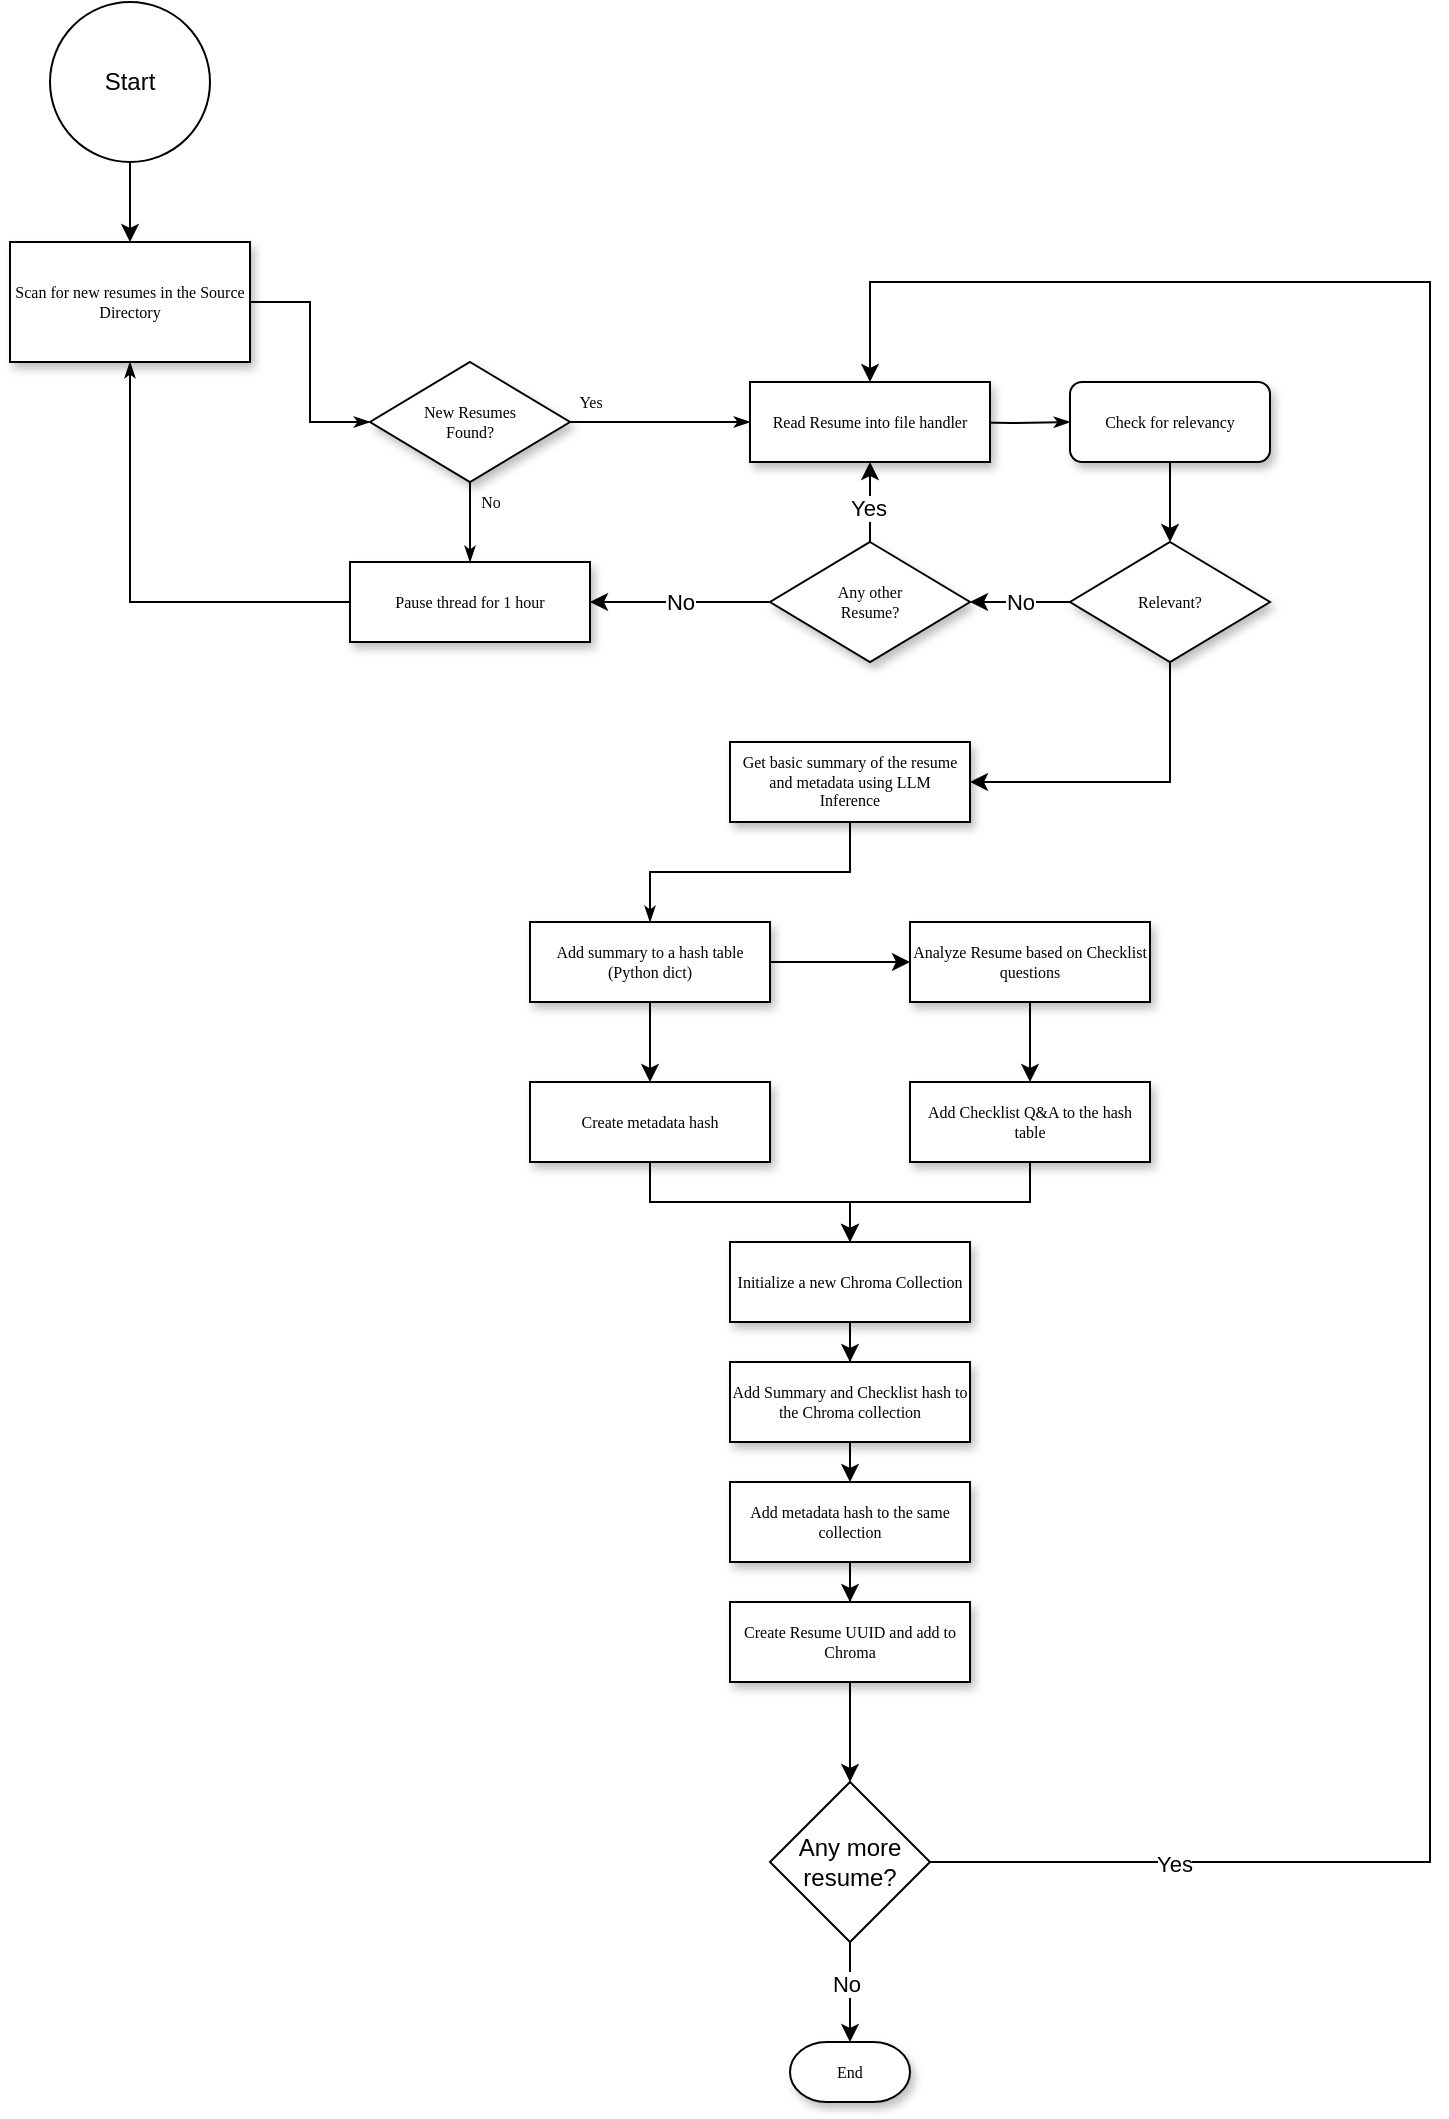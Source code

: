 <mxfile version="22.1.11" type="github">
  <diagram name="Page-1" id="edf60f1a-56cd-e834-aa8a-f176f3a09ee4">
    <mxGraphModel dx="768" dy="442" grid="1" gridSize="10" guides="1" tooltips="1" connect="1" arrows="1" fold="1" page="1" pageScale="1" pageWidth="1100" pageHeight="850" background="none" math="0" shadow="0">
      <root>
        <mxCell id="0" />
        <mxCell id="1" parent="0" />
        <mxCell id="60e70716793133e9-33" value="Yes" style="edgeStyle=orthogonalEdgeStyle;rounded=0;html=1;labelBackgroundColor=none;startSize=5;endArrow=classicThin;endFill=1;endSize=5;jettySize=auto;orthogonalLoop=1;strokeWidth=1;fontFamily=Verdana;fontSize=8" parent="1" source="60e70716793133e9-5" edge="1">
          <mxGeometry x="-0.778" y="10" relative="1" as="geometry">
            <mxPoint as="offset" />
            <mxPoint x="390.0" y="250" as="targetPoint" />
          </mxGeometry>
        </mxCell>
        <mxCell id="60e70716793133e9-37" value="No" style="edgeStyle=orthogonalEdgeStyle;rounded=0;html=1;labelBackgroundColor=none;startSize=5;endArrow=classicThin;endFill=1;endSize=5;jettySize=auto;orthogonalLoop=1;strokeWidth=1;fontFamily=Verdana;fontSize=8" parent="1" source="60e70716793133e9-5" target="60e70716793133e9-9" edge="1">
          <mxGeometry x="-0.5" y="10" relative="1" as="geometry">
            <mxPoint as="offset" />
          </mxGeometry>
        </mxCell>
        <mxCell id="60e70716793133e9-5" value="New Resumes&lt;br&gt;Found?" style="rhombus;whiteSpace=wrap;html=1;rounded=0;shadow=1;labelBackgroundColor=none;strokeWidth=1;fontFamily=Verdana;fontSize=8;align=center;" parent="1" vertex="1">
          <mxGeometry x="200" y="220" width="100" height="60" as="geometry" />
        </mxCell>
        <mxCell id="60e70716793133e9-34" value="Yes" style="edgeStyle=orthogonalEdgeStyle;rounded=0;html=1;labelBackgroundColor=none;startSize=5;endArrow=classicThin;endFill=1;endSize=5;jettySize=auto;orthogonalLoop=1;strokeWidth=1;fontFamily=Verdana;fontSize=8" parent="1" target="60e70716793133e9-8" edge="1">
          <mxGeometry x="-0.667" y="10" relative="1" as="geometry">
            <mxPoint as="offset" />
            <mxPoint x="490" y="250" as="sourcePoint" />
          </mxGeometry>
        </mxCell>
        <mxCell id="60e70716793133e9-8" value="Check for relevancy" style="rounded=1;whiteSpace=wrap;html=1;shadow=1;labelBackgroundColor=none;strokeWidth=1;fontFamily=Verdana;fontSize=8;align=center;" parent="1" vertex="1">
          <mxGeometry x="550" y="230" width="100" height="40" as="geometry" />
        </mxCell>
        <mxCell id="60e70716793133e9-9" value="Pause thread for 1 hour" style="whiteSpace=wrap;html=1;rounded=0;shadow=1;labelBackgroundColor=none;strokeWidth=1;fontFamily=Verdana;fontSize=8;align=center;" parent="1" vertex="1">
          <mxGeometry x="190" y="320" width="120" height="40" as="geometry" />
        </mxCell>
        <mxCell id="60e70716793133e9-10" value="Read Resume into file handler" style="whiteSpace=wrap;html=1;rounded=0;shadow=1;labelBackgroundColor=none;strokeWidth=1;fontFamily=Verdana;fontSize=8;align=center;" parent="1" vertex="1">
          <mxGeometry x="390" y="230" width="120" height="40" as="geometry" />
        </mxCell>
        <mxCell id="60e70716793133e9-40" style="edgeStyle=orthogonalEdgeStyle;rounded=0;html=1;labelBackgroundColor=none;startSize=5;endArrow=classicThin;endFill=1;endSize=5;jettySize=auto;orthogonalLoop=1;strokeWidth=1;fontFamily=Verdana;fontSize=8" parent="1" source="60e70716793133e9-12" target="60e70716793133e9-13" edge="1">
          <mxGeometry relative="1" as="geometry" />
        </mxCell>
        <mxCell id="60e70716793133e9-12" value="Get basic summary of the resume and metadata using LLM Inference" style="whiteSpace=wrap;html=1;rounded=0;shadow=1;labelBackgroundColor=none;strokeWidth=1;fontFamily=Verdana;fontSize=8;align=center;spacing=6;" parent="1" vertex="1">
          <mxGeometry x="380" y="410" width="120" height="40" as="geometry" />
        </mxCell>
        <mxCell id="xOSwZz2KSQqT1LZ6nP6A-23" style="edgeStyle=orthogonalEdgeStyle;rounded=0;orthogonalLoop=1;jettySize=auto;html=1;entryX=0;entryY=0.5;entryDx=0;entryDy=0;" edge="1" parent="1" source="60e70716793133e9-13" target="60e70716793133e9-15">
          <mxGeometry relative="1" as="geometry" />
        </mxCell>
        <mxCell id="xOSwZz2KSQqT1LZ6nP6A-26" style="edgeStyle=orthogonalEdgeStyle;rounded=0;orthogonalLoop=1;jettySize=auto;html=1;entryX=0.5;entryY=0;entryDx=0;entryDy=0;" edge="1" parent="1" source="60e70716793133e9-13" target="xOSwZz2KSQqT1LZ6nP6A-25">
          <mxGeometry relative="1" as="geometry" />
        </mxCell>
        <mxCell id="60e70716793133e9-13" value="Add summary to a hash table (Python dict)" style="whiteSpace=wrap;html=1;rounded=0;shadow=1;labelBackgroundColor=none;strokeWidth=1;fontFamily=Verdana;fontSize=8;align=center;" parent="1" vertex="1">
          <mxGeometry x="280" y="500" width="120" height="40" as="geometry" />
        </mxCell>
        <mxCell id="xOSwZz2KSQqT1LZ6nP6A-24" style="edgeStyle=orthogonalEdgeStyle;rounded=0;orthogonalLoop=1;jettySize=auto;html=1;entryX=0.5;entryY=0;entryDx=0;entryDy=0;" edge="1" parent="1" source="60e70716793133e9-15" target="xOSwZz2KSQqT1LZ6nP6A-22">
          <mxGeometry relative="1" as="geometry" />
        </mxCell>
        <mxCell id="60e70716793133e9-15" value="Analyze Resume based on Checklist questions" style="whiteSpace=wrap;html=1;rounded=0;shadow=1;labelBackgroundColor=none;strokeWidth=1;fontFamily=Verdana;fontSize=8;align=center;" parent="1" vertex="1">
          <mxGeometry x="470" y="500" width="120" height="40" as="geometry" />
        </mxCell>
        <mxCell id="xOSwZz2KSQqT1LZ6nP6A-32" value="" style="edgeStyle=orthogonalEdgeStyle;rounded=0;orthogonalLoop=1;jettySize=auto;html=1;entryX=0.5;entryY=0;entryDx=0;entryDy=0;" edge="1" parent="1" source="60e70716793133e9-16" target="xOSwZz2KSQqT1LZ6nP6A-29">
          <mxGeometry relative="1" as="geometry" />
        </mxCell>
        <mxCell id="60e70716793133e9-16" value="Initialize a new Chroma Collection" style="whiteSpace=wrap;html=1;rounded=0;shadow=1;labelBackgroundColor=none;strokeWidth=1;fontFamily=Verdana;fontSize=8;align=center;" parent="1" vertex="1">
          <mxGeometry x="380" y="660" width="120" height="40" as="geometry" />
        </mxCell>
        <mxCell id="60e70716793133e9-30" value="End" style="strokeWidth=1;html=1;shape=mxgraph.flowchart.terminator;whiteSpace=wrap;rounded=0;shadow=1;labelBackgroundColor=none;fontFamily=Verdana;fontSize=8;align=center;" parent="1" vertex="1">
          <mxGeometry x="410" y="1060" width="60" height="30" as="geometry" />
        </mxCell>
        <mxCell id="xOSwZz2KSQqT1LZ6nP6A-1" value="Start" style="ellipse;whiteSpace=wrap;html=1;aspect=fixed;" vertex="1" parent="1">
          <mxGeometry x="40" y="40" width="80" height="80" as="geometry" />
        </mxCell>
        <mxCell id="xOSwZz2KSQqT1LZ6nP6A-2" value="Scan for new resumes in the Source Directory" style="rounded=0;whiteSpace=wrap;html=1;shadow=1;labelBackgroundColor=none;strokeWidth=1;fontFamily=Verdana;fontSize=8;align=center;" vertex="1" parent="1">
          <mxGeometry x="20" y="160" width="120" height="60" as="geometry" />
        </mxCell>
        <mxCell id="xOSwZz2KSQqT1LZ6nP6A-3" value="" style="endArrow=classic;html=1;rounded=0;exitX=0.5;exitY=1;exitDx=0;exitDy=0;entryX=0.5;entryY=0;entryDx=0;entryDy=0;" edge="1" parent="1" source="xOSwZz2KSQqT1LZ6nP6A-1" target="xOSwZz2KSQqT1LZ6nP6A-2">
          <mxGeometry width="50" height="50" relative="1" as="geometry">
            <mxPoint x="180" y="150" as="sourcePoint" />
            <mxPoint x="230" y="100" as="targetPoint" />
          </mxGeometry>
        </mxCell>
        <mxCell id="xOSwZz2KSQqT1LZ6nP6A-7" style="edgeStyle=orthogonalEdgeStyle;rounded=0;html=1;labelBackgroundColor=none;startSize=5;endArrow=classicThin;endFill=1;endSize=5;jettySize=auto;orthogonalLoop=1;strokeWidth=1;fontFamily=Verdana;fontSize=8;exitX=1;exitY=0.5;exitDx=0;exitDy=0;entryX=0;entryY=0.5;entryDx=0;entryDy=0;" edge="1" parent="1" source="xOSwZz2KSQqT1LZ6nP6A-2" target="60e70716793133e9-5">
          <mxGeometry relative="1" as="geometry">
            <mxPoint x="130" y="90" as="sourcePoint" />
            <mxPoint x="260" y="230" as="targetPoint" />
          </mxGeometry>
        </mxCell>
        <mxCell id="xOSwZz2KSQqT1LZ6nP6A-8" style="edgeStyle=orthogonalEdgeStyle;rounded=0;html=1;labelBackgroundColor=none;startSize=5;endArrow=classicThin;endFill=1;endSize=5;jettySize=auto;orthogonalLoop=1;strokeWidth=1;fontFamily=Verdana;fontSize=8;exitX=0;exitY=0.5;exitDx=0;exitDy=0;entryX=0.5;entryY=1;entryDx=0;entryDy=0;" edge="1" parent="1" source="60e70716793133e9-9" target="xOSwZz2KSQqT1LZ6nP6A-2">
          <mxGeometry relative="1" as="geometry">
            <mxPoint x="150" y="200" as="sourcePoint" />
            <mxPoint x="210" y="260" as="targetPoint" />
          </mxGeometry>
        </mxCell>
        <mxCell id="xOSwZz2KSQqT1LZ6nP6A-21" style="edgeStyle=orthogonalEdgeStyle;rounded=0;orthogonalLoop=1;jettySize=auto;html=1;exitX=0.5;exitY=1;exitDx=0;exitDy=0;entryX=1;entryY=0.5;entryDx=0;entryDy=0;" edge="1" parent="1" source="xOSwZz2KSQqT1LZ6nP6A-9" target="60e70716793133e9-12">
          <mxGeometry relative="1" as="geometry" />
        </mxCell>
        <mxCell id="xOSwZz2KSQqT1LZ6nP6A-9" value="Relevant?" style="rhombus;whiteSpace=wrap;html=1;rounded=0;shadow=1;labelBackgroundColor=none;strokeWidth=1;fontFamily=Verdana;fontSize=8;align=center;" vertex="1" parent="1">
          <mxGeometry x="550" y="310" width="100" height="60" as="geometry" />
        </mxCell>
        <mxCell id="xOSwZz2KSQqT1LZ6nP6A-10" value="" style="endArrow=classic;html=1;rounded=0;exitX=0.5;exitY=1;exitDx=0;exitDy=0;entryX=0.5;entryY=0;entryDx=0;entryDy=0;" edge="1" parent="1" source="60e70716793133e9-8" target="xOSwZz2KSQqT1LZ6nP6A-9">
          <mxGeometry width="50" height="50" relative="1" as="geometry">
            <mxPoint x="470" y="290" as="sourcePoint" />
            <mxPoint x="520" y="240" as="targetPoint" />
          </mxGeometry>
        </mxCell>
        <mxCell id="xOSwZz2KSQqT1LZ6nP6A-14" value="No" style="edgeStyle=orthogonalEdgeStyle;rounded=0;orthogonalLoop=1;jettySize=auto;html=1;entryX=1;entryY=0.5;entryDx=0;entryDy=0;" edge="1" parent="1" source="xOSwZz2KSQqT1LZ6nP6A-9" target="xOSwZz2KSQqT1LZ6nP6A-11">
          <mxGeometry relative="1" as="geometry" />
        </mxCell>
        <mxCell id="xOSwZz2KSQqT1LZ6nP6A-19" style="edgeStyle=orthogonalEdgeStyle;rounded=0;orthogonalLoop=1;jettySize=auto;html=1;entryX=0.5;entryY=1;entryDx=0;entryDy=0;" edge="1" parent="1" source="xOSwZz2KSQqT1LZ6nP6A-11" target="60e70716793133e9-10">
          <mxGeometry relative="1" as="geometry" />
        </mxCell>
        <mxCell id="xOSwZz2KSQqT1LZ6nP6A-20" value="Yes" style="edgeLabel;html=1;align=center;verticalAlign=middle;resizable=0;points=[];" vertex="1" connectable="0" parent="xOSwZz2KSQqT1LZ6nP6A-19">
          <mxGeometry x="-0.117" y="1" relative="1" as="geometry">
            <mxPoint as="offset" />
          </mxGeometry>
        </mxCell>
        <mxCell id="xOSwZz2KSQqT1LZ6nP6A-11" value="Any other &lt;br&gt;Resume?" style="rhombus;whiteSpace=wrap;html=1;rounded=0;shadow=1;labelBackgroundColor=none;strokeWidth=1;fontFamily=Verdana;fontSize=8;align=center;" vertex="1" parent="1">
          <mxGeometry x="400" y="310" width="100" height="60" as="geometry" />
        </mxCell>
        <mxCell id="xOSwZz2KSQqT1LZ6nP6A-16" value="" style="endArrow=classic;html=1;rounded=0;exitX=0;exitY=0.5;exitDx=0;exitDy=0;entryX=1;entryY=0.5;entryDx=0;entryDy=0;" edge="1" parent="1" source="xOSwZz2KSQqT1LZ6nP6A-11" target="60e70716793133e9-9">
          <mxGeometry width="50" height="50" relative="1" as="geometry">
            <mxPoint x="400" y="350" as="sourcePoint" />
            <mxPoint x="450" y="300" as="targetPoint" />
          </mxGeometry>
        </mxCell>
        <mxCell id="xOSwZz2KSQqT1LZ6nP6A-17" value="No" style="edgeLabel;html=1;align=center;verticalAlign=middle;resizable=0;points=[];" vertex="1" connectable="0" parent="xOSwZz2KSQqT1LZ6nP6A-16">
          <mxGeometry x="-0.001" relative="1" as="geometry">
            <mxPoint as="offset" />
          </mxGeometry>
        </mxCell>
        <mxCell id="xOSwZz2KSQqT1LZ6nP6A-28" style="edgeStyle=orthogonalEdgeStyle;rounded=0;orthogonalLoop=1;jettySize=auto;html=1;exitX=0.5;exitY=1;exitDx=0;exitDy=0;entryX=0.5;entryY=0;entryDx=0;entryDy=0;" edge="1" parent="1" source="xOSwZz2KSQqT1LZ6nP6A-22" target="60e70716793133e9-16">
          <mxGeometry relative="1" as="geometry" />
        </mxCell>
        <mxCell id="xOSwZz2KSQqT1LZ6nP6A-22" value="Add Checklist Q&amp;amp;A to the hash table" style="whiteSpace=wrap;html=1;rounded=0;shadow=1;labelBackgroundColor=none;strokeWidth=1;fontFamily=Verdana;fontSize=8;align=center;" vertex="1" parent="1">
          <mxGeometry x="470" y="580" width="120" height="40" as="geometry" />
        </mxCell>
        <mxCell id="xOSwZz2KSQqT1LZ6nP6A-27" style="edgeStyle=orthogonalEdgeStyle;rounded=0;orthogonalLoop=1;jettySize=auto;html=1;entryX=0.5;entryY=0;entryDx=0;entryDy=0;" edge="1" parent="1" source="xOSwZz2KSQqT1LZ6nP6A-25" target="60e70716793133e9-16">
          <mxGeometry relative="1" as="geometry" />
        </mxCell>
        <mxCell id="xOSwZz2KSQqT1LZ6nP6A-25" value="Create metadata hash" style="whiteSpace=wrap;html=1;rounded=0;shadow=1;labelBackgroundColor=none;strokeWidth=1;fontFamily=Verdana;fontSize=8;align=center;" vertex="1" parent="1">
          <mxGeometry x="280" y="580" width="120" height="40" as="geometry" />
        </mxCell>
        <mxCell id="xOSwZz2KSQqT1LZ6nP6A-33" value="" style="edgeStyle=orthogonalEdgeStyle;rounded=0;orthogonalLoop=1;jettySize=auto;html=1;" edge="1" parent="1" source="xOSwZz2KSQqT1LZ6nP6A-29">
          <mxGeometry relative="1" as="geometry">
            <mxPoint x="440" y="780" as="targetPoint" />
          </mxGeometry>
        </mxCell>
        <mxCell id="xOSwZz2KSQqT1LZ6nP6A-29" value="Add Summary and Checklist hash to the Chroma collection" style="whiteSpace=wrap;html=1;rounded=0;shadow=1;labelBackgroundColor=none;strokeWidth=1;fontFamily=Verdana;fontSize=8;align=center;" vertex="1" parent="1">
          <mxGeometry x="380" y="720" width="120" height="40" as="geometry" />
        </mxCell>
        <mxCell id="xOSwZz2KSQqT1LZ6nP6A-34" value="" style="edgeStyle=orthogonalEdgeStyle;rounded=0;orthogonalLoop=1;jettySize=auto;html=1;" edge="1" parent="1" source="xOSwZz2KSQqT1LZ6nP6A-30" target="xOSwZz2KSQqT1LZ6nP6A-31">
          <mxGeometry relative="1" as="geometry" />
        </mxCell>
        <mxCell id="xOSwZz2KSQqT1LZ6nP6A-30" value="Add metadata hash to the same collection" style="whiteSpace=wrap;html=1;rounded=0;shadow=1;labelBackgroundColor=none;strokeWidth=1;fontFamily=Verdana;fontSize=8;align=center;" vertex="1" parent="1">
          <mxGeometry x="380" y="780" width="120" height="40" as="geometry" />
        </mxCell>
        <mxCell id="xOSwZz2KSQqT1LZ6nP6A-38" value="" style="edgeStyle=orthogonalEdgeStyle;rounded=0;orthogonalLoop=1;jettySize=auto;html=1;" edge="1" parent="1" source="xOSwZz2KSQqT1LZ6nP6A-31" target="xOSwZz2KSQqT1LZ6nP6A-37">
          <mxGeometry relative="1" as="geometry" />
        </mxCell>
        <mxCell id="xOSwZz2KSQqT1LZ6nP6A-31" value="Create Resume UUID and add to Chroma" style="whiteSpace=wrap;html=1;rounded=0;shadow=1;labelBackgroundColor=none;strokeWidth=1;fontFamily=Verdana;fontSize=8;align=center;" vertex="1" parent="1">
          <mxGeometry x="380" y="840" width="120" height="40" as="geometry" />
        </mxCell>
        <mxCell id="xOSwZz2KSQqT1LZ6nP6A-39" style="edgeStyle=orthogonalEdgeStyle;rounded=0;orthogonalLoop=1;jettySize=auto;html=1;entryX=0.5;entryY=0;entryDx=0;entryDy=0;" edge="1" parent="1" source="xOSwZz2KSQqT1LZ6nP6A-37" target="60e70716793133e9-10">
          <mxGeometry relative="1" as="geometry">
            <mxPoint x="700" y="390" as="targetPoint" />
            <Array as="points">
              <mxPoint x="730" y="970" />
              <mxPoint x="730" y="180" />
              <mxPoint x="450" y="180" />
            </Array>
          </mxGeometry>
        </mxCell>
        <mxCell id="xOSwZz2KSQqT1LZ6nP6A-41" value="Yes" style="edgeLabel;html=1;align=center;verticalAlign=middle;resizable=0;points=[];" vertex="1" connectable="0" parent="xOSwZz2KSQqT1LZ6nP6A-39">
          <mxGeometry x="-0.822" y="-1" relative="1" as="geometry">
            <mxPoint as="offset" />
          </mxGeometry>
        </mxCell>
        <mxCell id="xOSwZz2KSQqT1LZ6nP6A-42" value="" style="edgeStyle=orthogonalEdgeStyle;rounded=0;orthogonalLoop=1;jettySize=auto;html=1;" edge="1" parent="1" source="xOSwZz2KSQqT1LZ6nP6A-37" target="60e70716793133e9-30">
          <mxGeometry relative="1" as="geometry" />
        </mxCell>
        <mxCell id="xOSwZz2KSQqT1LZ6nP6A-43" value="No" style="edgeLabel;html=1;align=center;verticalAlign=middle;resizable=0;points=[];" vertex="1" connectable="0" parent="xOSwZz2KSQqT1LZ6nP6A-42">
          <mxGeometry x="-0.174" y="-2" relative="1" as="geometry">
            <mxPoint as="offset" />
          </mxGeometry>
        </mxCell>
        <mxCell id="xOSwZz2KSQqT1LZ6nP6A-37" value="Any more resume?" style="rhombus;whiteSpace=wrap;html=1;" vertex="1" parent="1">
          <mxGeometry x="400" y="930" width="80" height="80" as="geometry" />
        </mxCell>
      </root>
    </mxGraphModel>
  </diagram>
</mxfile>
